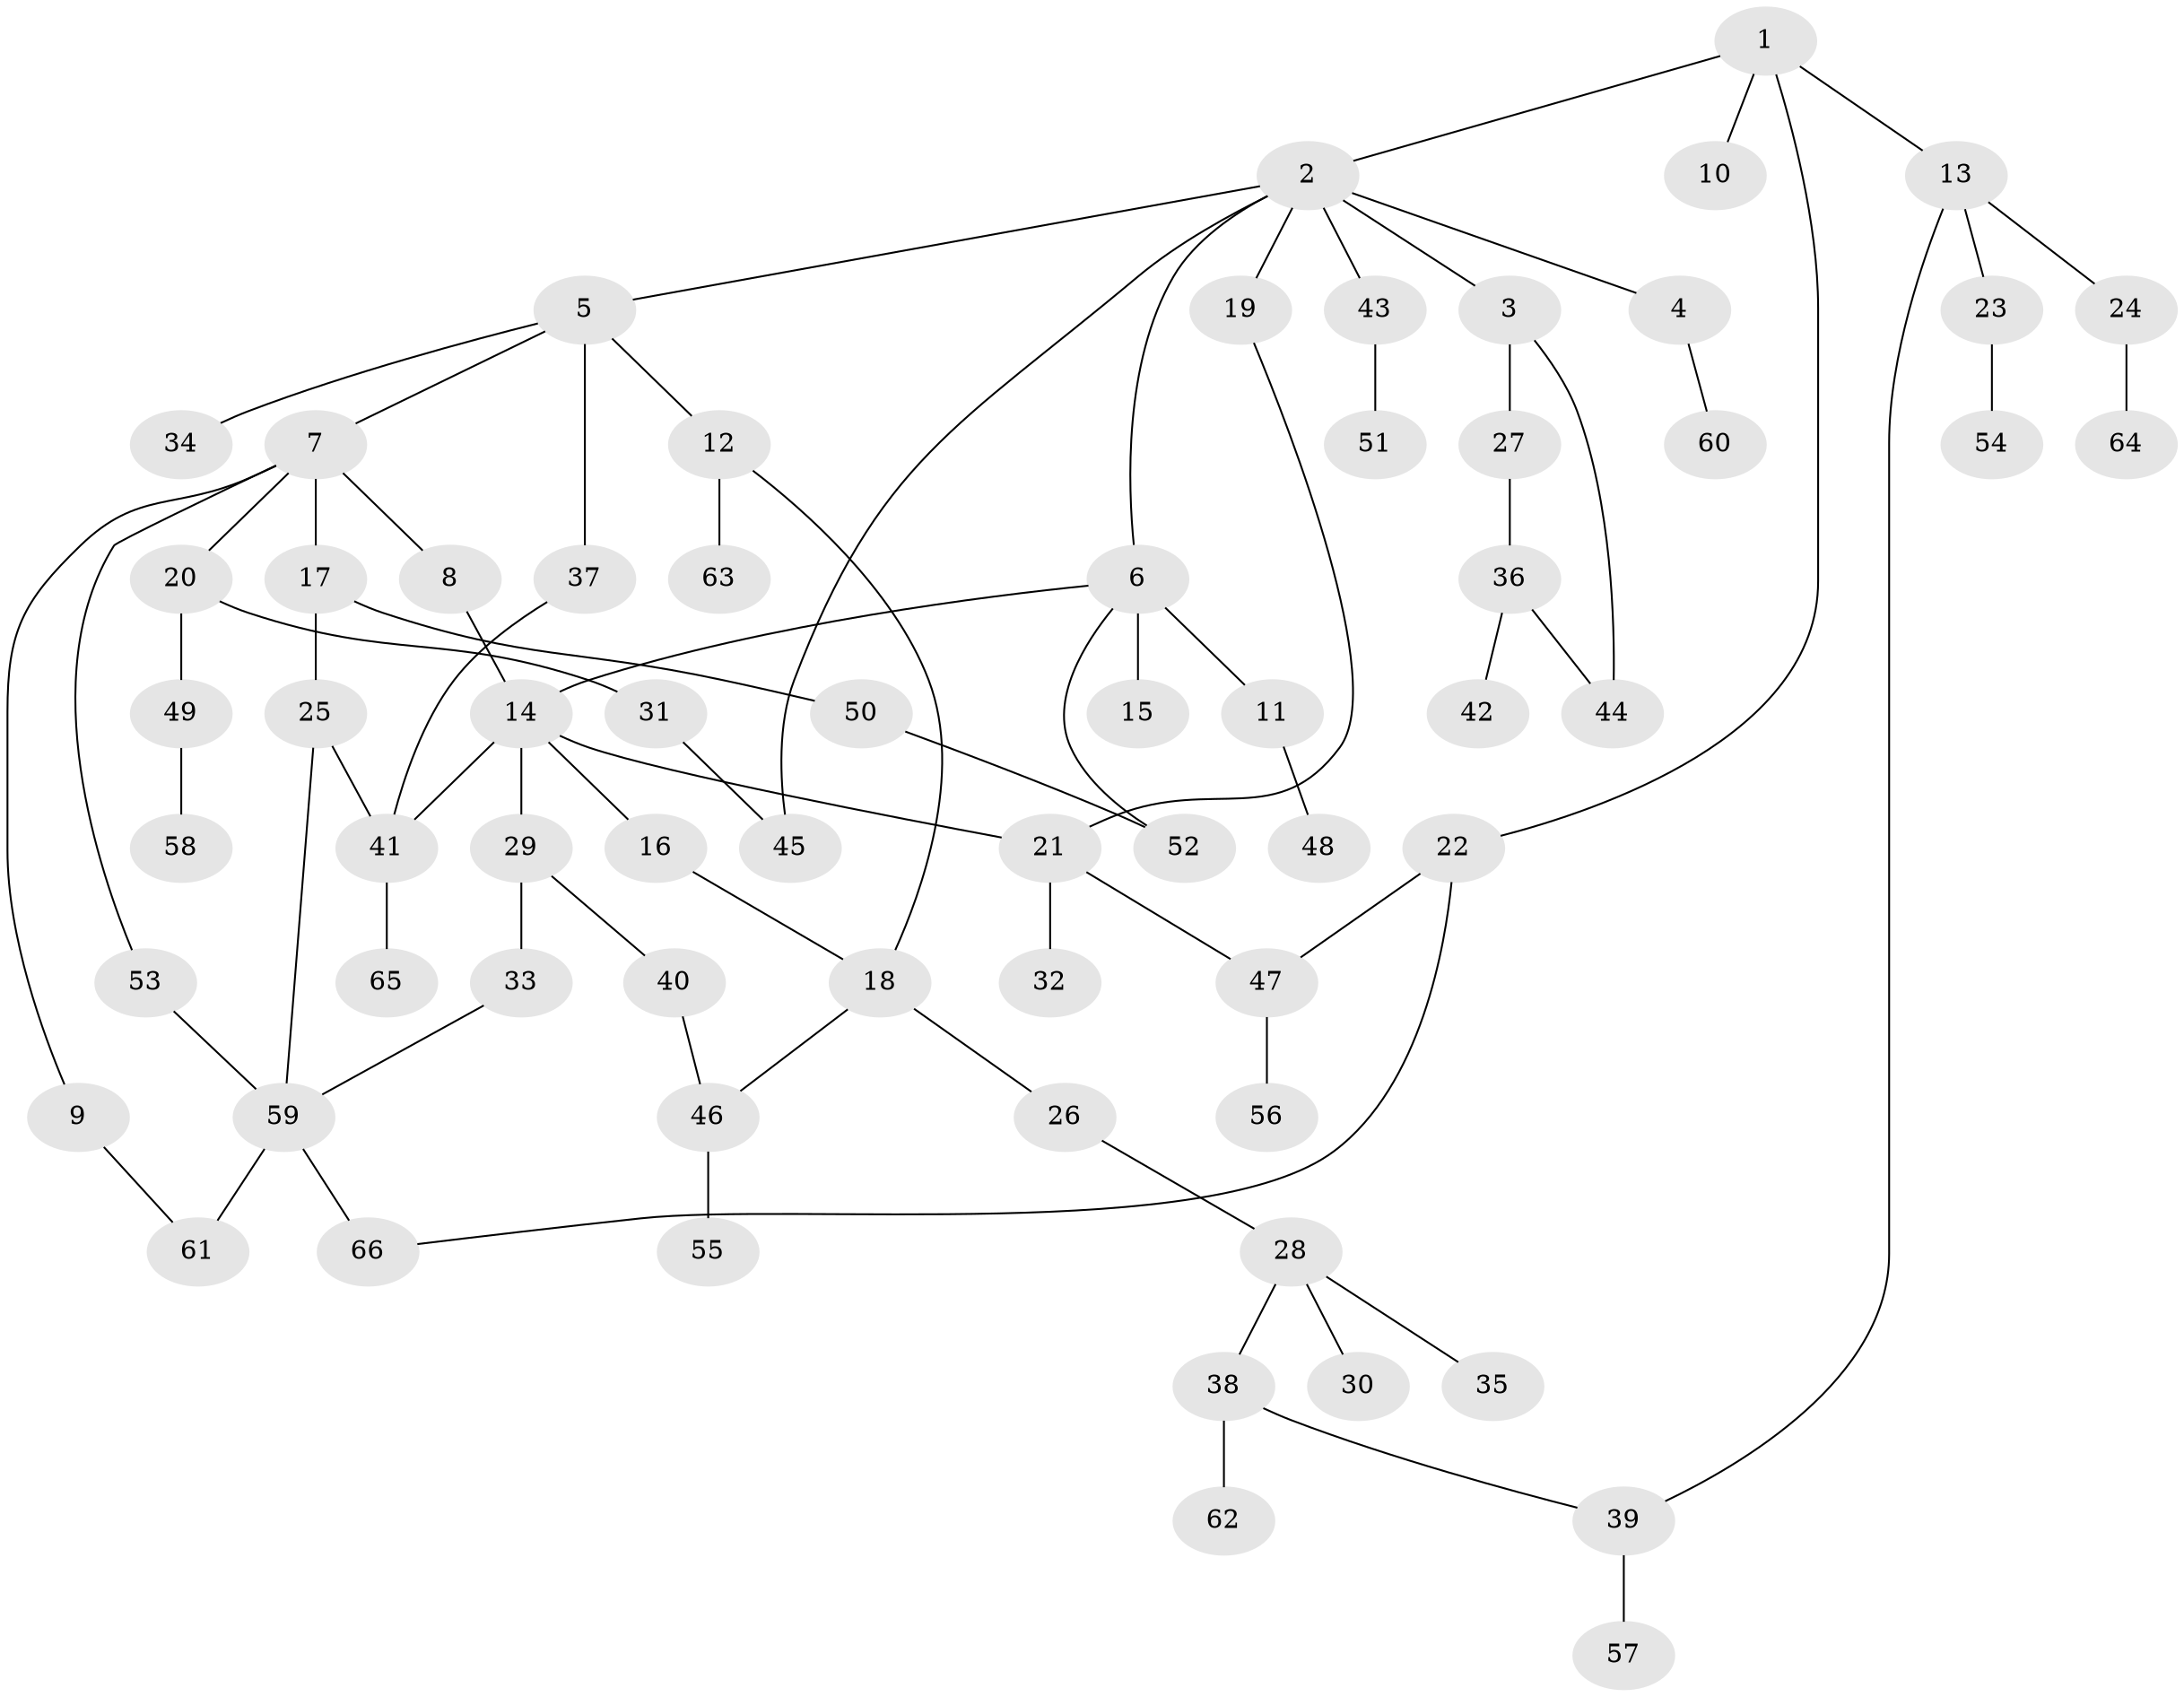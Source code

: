 // Generated by graph-tools (version 1.1) at 2025/42/03/09/25 04:42:13]
// undirected, 66 vertices, 80 edges
graph export_dot {
graph [start="1"]
  node [color=gray90,style=filled];
  1;
  2;
  3;
  4;
  5;
  6;
  7;
  8;
  9;
  10;
  11;
  12;
  13;
  14;
  15;
  16;
  17;
  18;
  19;
  20;
  21;
  22;
  23;
  24;
  25;
  26;
  27;
  28;
  29;
  30;
  31;
  32;
  33;
  34;
  35;
  36;
  37;
  38;
  39;
  40;
  41;
  42;
  43;
  44;
  45;
  46;
  47;
  48;
  49;
  50;
  51;
  52;
  53;
  54;
  55;
  56;
  57;
  58;
  59;
  60;
  61;
  62;
  63;
  64;
  65;
  66;
  1 -- 2;
  1 -- 10;
  1 -- 13;
  1 -- 22;
  2 -- 3;
  2 -- 4;
  2 -- 5;
  2 -- 6;
  2 -- 19;
  2 -- 43;
  2 -- 45;
  3 -- 27;
  3 -- 44;
  4 -- 60;
  5 -- 7;
  5 -- 12;
  5 -- 34;
  5 -- 37;
  6 -- 11;
  6 -- 15;
  6 -- 52;
  6 -- 14;
  7 -- 8;
  7 -- 9;
  7 -- 17;
  7 -- 20;
  7 -- 53;
  8 -- 14;
  9 -- 61;
  11 -- 48;
  12 -- 63;
  12 -- 18;
  13 -- 23;
  13 -- 24;
  13 -- 39;
  14 -- 16;
  14 -- 21;
  14 -- 29;
  14 -- 41;
  16 -- 18;
  17 -- 25;
  17 -- 50;
  18 -- 26;
  18 -- 46;
  19 -- 21;
  20 -- 31;
  20 -- 49;
  21 -- 32;
  21 -- 47;
  22 -- 66;
  22 -- 47;
  23 -- 54;
  24 -- 64;
  25 -- 41;
  25 -- 59;
  26 -- 28;
  27 -- 36;
  28 -- 30;
  28 -- 35;
  28 -- 38;
  29 -- 33;
  29 -- 40;
  31 -- 45;
  33 -- 59;
  36 -- 42;
  36 -- 44;
  37 -- 41;
  38 -- 39;
  38 -- 62;
  39 -- 57;
  40 -- 46;
  41 -- 65;
  43 -- 51;
  46 -- 55;
  47 -- 56;
  49 -- 58;
  50 -- 52;
  53 -- 59;
  59 -- 61;
  59 -- 66;
}
